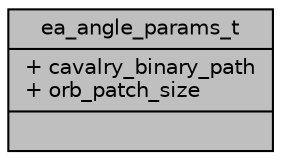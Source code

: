 digraph "ea_angle_params_t"
{
 // INTERACTIVE_SVG=YES
 // LATEX_PDF_SIZE
  bgcolor="transparent";
  edge [fontname="Helvetica",fontsize="10",labelfontname="Helvetica",labelfontsize="10"];
  node [fontname="Helvetica",fontsize="10",shape=record];
  Node1 [label="{ea_angle_params_t\n|+ cavalry_binary_path\l+ orb_patch_size\l|}",height=0.2,width=0.4,color="black", fillcolor="grey75", style="filled", fontcolor="black",tooltip=" "];
}
